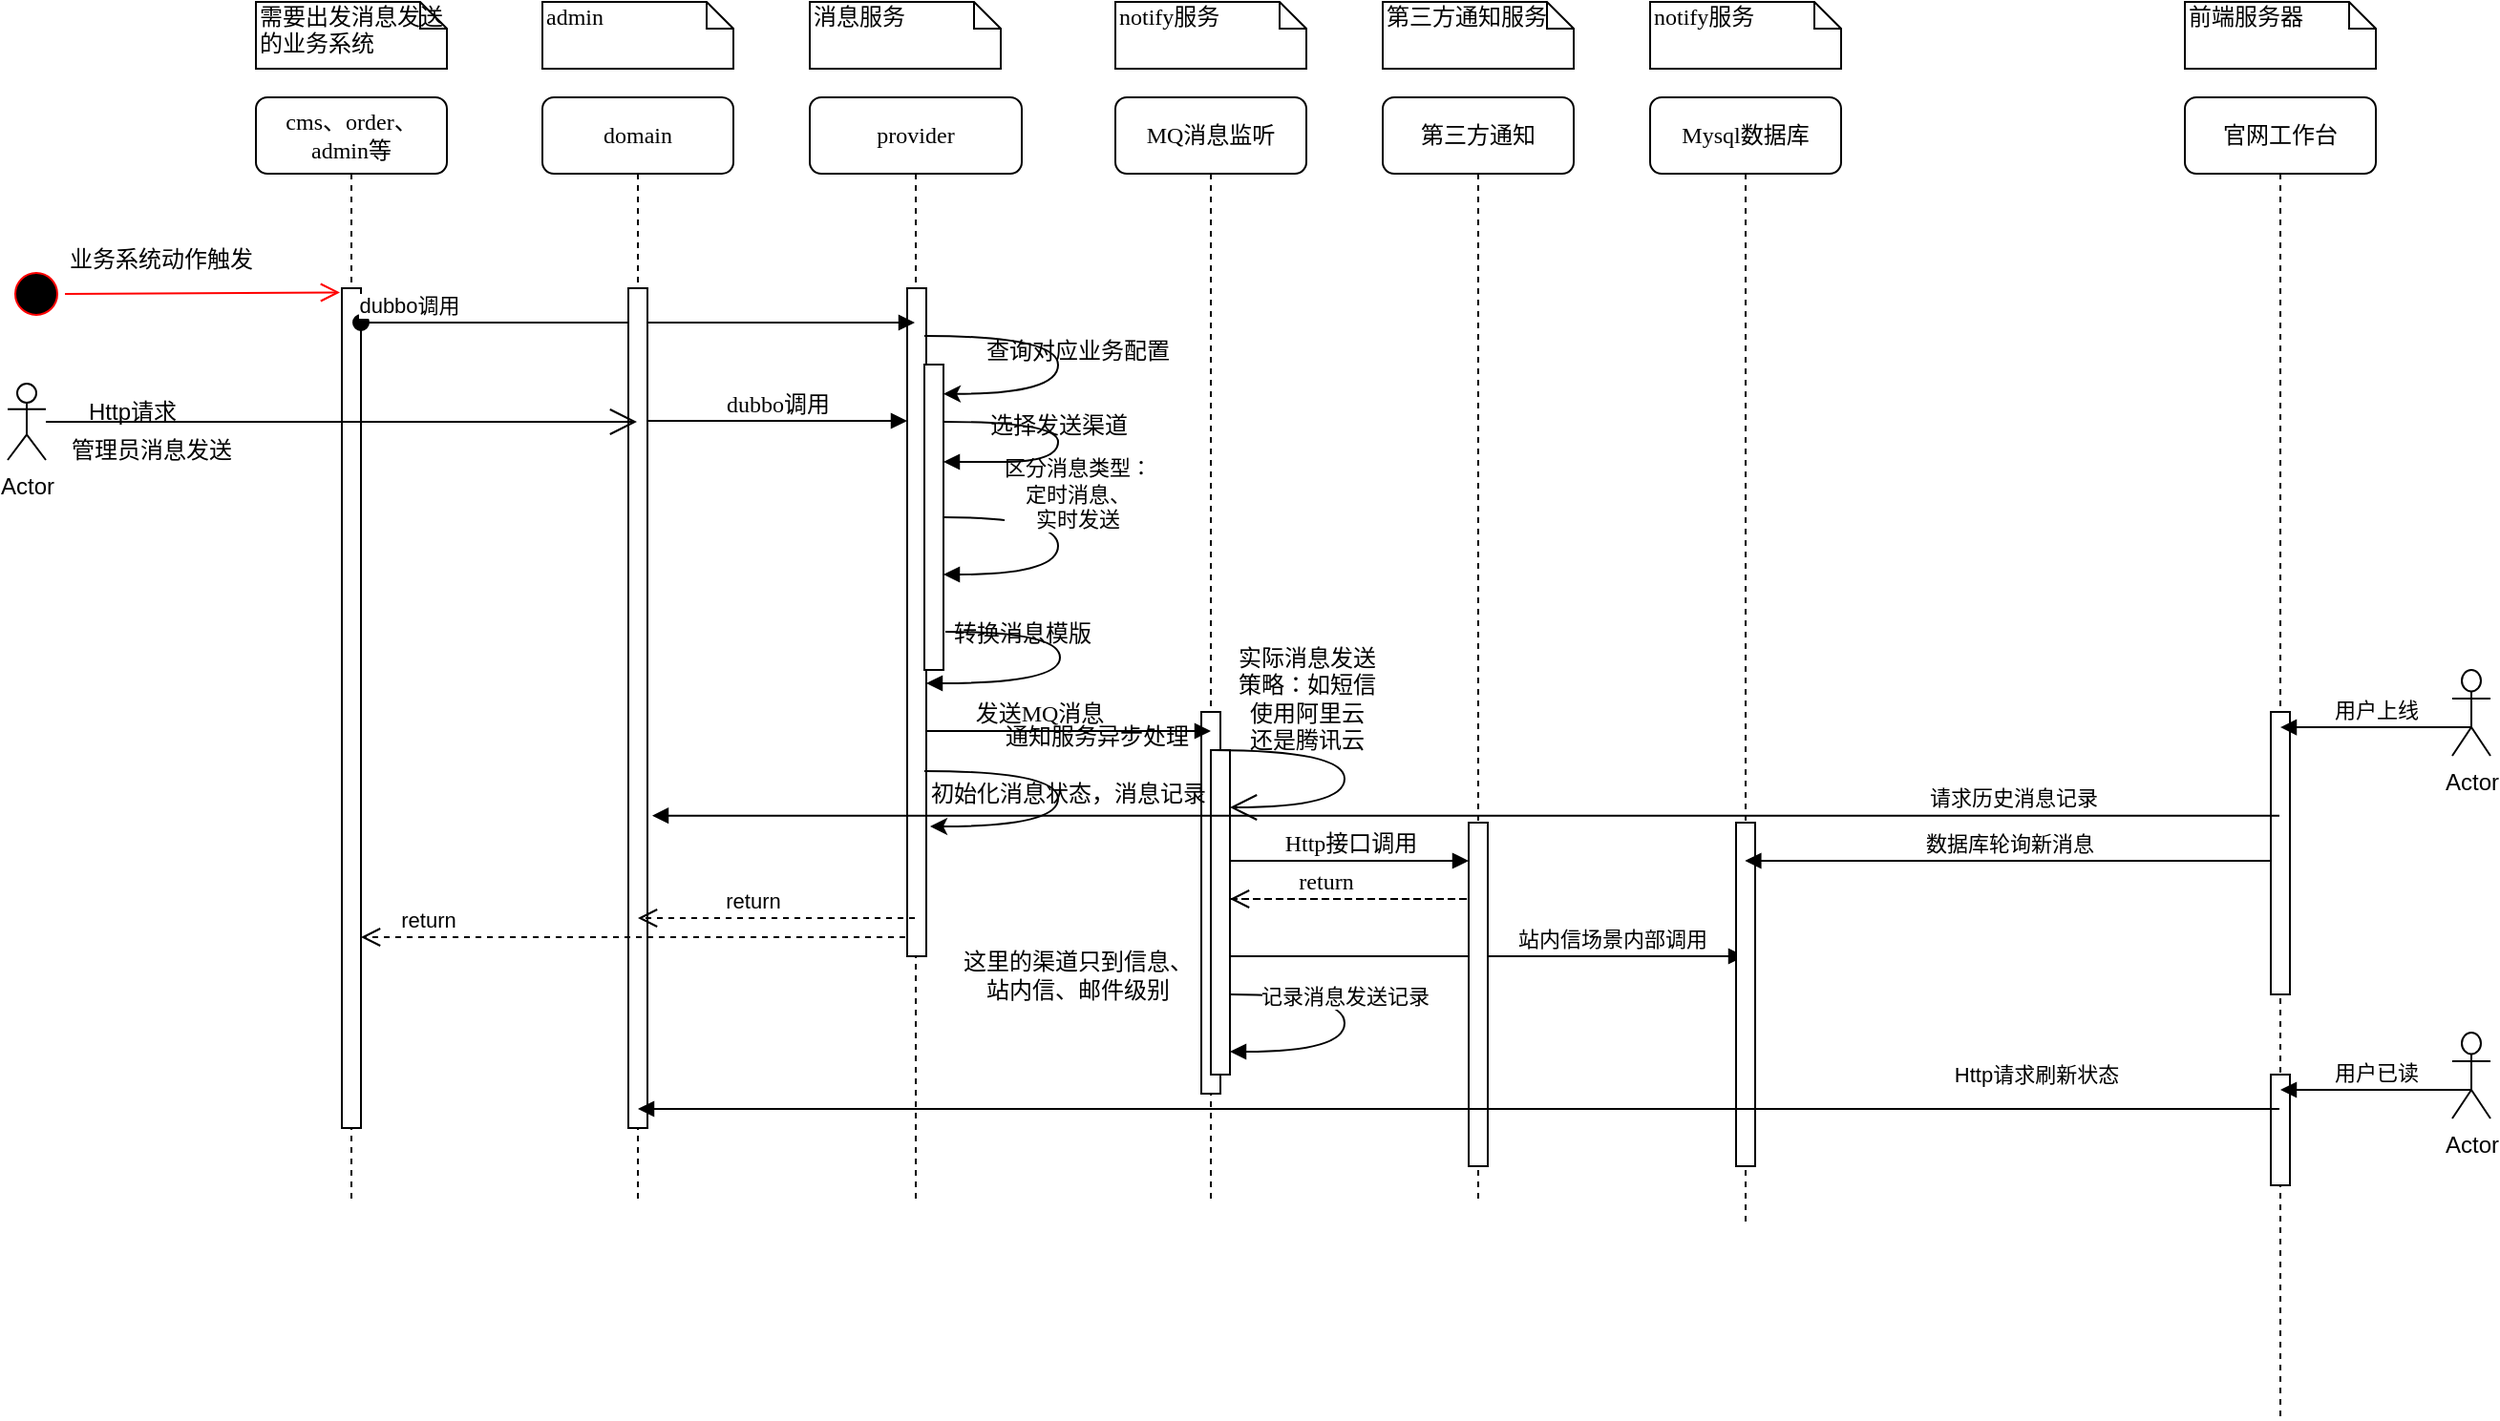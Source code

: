<mxfile version="22.1.0" type="github">
  <diagram name="Page-1" id="13e1069c-82ec-6db2-03f1-153e76fe0fe0">
    <mxGraphModel dx="2483" dy="797" grid="1" gridSize="10" guides="1" tooltips="1" connect="1" arrows="1" fold="1" page="1" pageScale="1" pageWidth="1100" pageHeight="850" background="none" math="0" shadow="0">
      <root>
        <mxCell id="0" />
        <mxCell id="1" parent="0" />
        <mxCell id="sYx6RyAg-K0fDL2KnnGP-60" value="区分消息类型：&lt;br&gt;定时消息、&lt;br&gt;实时发送" style="html=1;verticalAlign=bottom;endArrow=block;rounded=0;edgeStyle=orthogonalEdgeStyle;curved=1;" parent="1" edge="1">
          <mxGeometry x="-0.067" y="10" width="80" relative="1" as="geometry">
            <mxPoint x="320" y="310" as="sourcePoint" />
            <mxPoint x="320" y="340" as="targetPoint" />
            <Array as="points">
              <mxPoint x="380" y="310" />
              <mxPoint x="380" y="340" />
              <mxPoint x="320" y="340" />
            </Array>
            <mxPoint as="offset" />
          </mxGeometry>
        </mxCell>
        <mxCell id="sYx6RyAg-K0fDL2KnnGP-61" value="provider" style="shape=umlLifeline;perimeter=lifelinePerimeter;whiteSpace=wrap;html=1;container=1;collapsible=0;recursiveResize=0;outlineConnect=0;rounded=1;shadow=0;comic=0;labelBackgroundColor=none;strokeWidth=1;fontFamily=Verdana;fontSize=12;align=center;" parent="1" vertex="1">
          <mxGeometry x="250" y="90" width="111" height="580" as="geometry" />
        </mxCell>
        <mxCell id="sYx6RyAg-K0fDL2KnnGP-62" value="" style="html=1;points=[];perimeter=orthogonalPerimeter;rounded=0;shadow=0;comic=0;labelBackgroundColor=none;strokeWidth=1;fontFamily=Verdana;fontSize=12;align=center;" parent="sYx6RyAg-K0fDL2KnnGP-61" vertex="1">
          <mxGeometry x="51" y="100" width="10" height="350" as="geometry" />
        </mxCell>
        <mxCell id="sYx6RyAg-K0fDL2KnnGP-63" value="选择发送渠道" style="html=1;verticalAlign=bottom;endArrow=block;labelBackgroundColor=none;fontFamily=Verdana;fontSize=12;elbow=vertical;edgeStyle=orthogonalEdgeStyle;curved=1;" parent="sYx6RyAg-K0fDL2KnnGP-61" edge="1">
          <mxGeometry relative="1" as="geometry">
            <mxPoint x="70" y="170" as="sourcePoint" />
            <mxPoint x="70" y="191" as="targetPoint" />
            <Array as="points">
              <mxPoint x="130" y="170" />
              <mxPoint x="130" y="191" />
              <mxPoint x="72" y="191" />
            </Array>
          </mxGeometry>
        </mxCell>
        <mxCell id="sYx6RyAg-K0fDL2KnnGP-64" value="" style="endArrow=classic;html=1;rounded=0;edgeStyle=orthogonalEdgeStyle;curved=1;entryX=1;entryY=0.096;entryDx=0;entryDy=0;entryPerimeter=0;" parent="sYx6RyAg-K0fDL2KnnGP-61" target="sYx6RyAg-K0fDL2KnnGP-65" edge="1">
          <mxGeometry width="50" height="50" relative="1" as="geometry">
            <mxPoint x="60" y="125" as="sourcePoint" />
            <mxPoint x="60" y="154" as="targetPoint" />
            <Array as="points">
              <mxPoint x="130" y="125" />
              <mxPoint x="130" y="155" />
            </Array>
          </mxGeometry>
        </mxCell>
        <mxCell id="sYx6RyAg-K0fDL2KnnGP-65" value="" style="html=1;points=[];perimeter=orthogonalPerimeter;rounded=0;shadow=0;comic=0;labelBackgroundColor=none;strokeWidth=1;fontFamily=Verdana;fontSize=12;align=center;" parent="sYx6RyAg-K0fDL2KnnGP-61" vertex="1">
          <mxGeometry x="60" y="140" width="10" height="160" as="geometry" />
        </mxCell>
        <mxCell id="sYx6RyAg-K0fDL2KnnGP-66" value="转换消息模版" style="html=1;verticalAlign=bottom;endArrow=block;labelBackgroundColor=none;fontFamily=Verdana;fontSize=12;elbow=vertical;edgeStyle=orthogonalEdgeStyle;curved=1;" parent="sYx6RyAg-K0fDL2KnnGP-61" edge="1">
          <mxGeometry x="-0.49" y="-10" relative="1" as="geometry">
            <mxPoint x="71" y="280" as="sourcePoint" />
            <mxPoint x="61" y="307" as="targetPoint" />
            <Array as="points">
              <mxPoint x="131" y="280" />
              <mxPoint x="131" y="307" />
            </Array>
            <mxPoint as="offset" />
          </mxGeometry>
        </mxCell>
        <mxCell id="sYx6RyAg-K0fDL2KnnGP-67" value="MQ消息监听" style="shape=umlLifeline;perimeter=lifelinePerimeter;whiteSpace=wrap;html=1;container=1;collapsible=0;recursiveResize=0;outlineConnect=0;rounded=1;shadow=0;comic=0;labelBackgroundColor=none;strokeWidth=1;fontFamily=Verdana;fontSize=12;align=center;" parent="1" vertex="1">
          <mxGeometry x="410" y="90" width="100" height="580" as="geometry" />
        </mxCell>
        <mxCell id="sYx6RyAg-K0fDL2KnnGP-68" value="查询对应业务配置" style="text;html=1;align=center;verticalAlign=middle;resizable=0;points=[];autosize=1;strokeColor=none;fillColor=none;" parent="sYx6RyAg-K0fDL2KnnGP-67" vertex="1">
          <mxGeometry x="-80" y="118" width="120" height="30" as="geometry" />
        </mxCell>
        <mxCell id="sYx6RyAg-K0fDL2KnnGP-69" value="" style="endArrow=classic;html=1;rounded=0;edgeStyle=orthogonalEdgeStyle;curved=1;" parent="sYx6RyAg-K0fDL2KnnGP-67" edge="1">
          <mxGeometry width="50" height="50" relative="1" as="geometry">
            <mxPoint x="-100" y="353" as="sourcePoint" />
            <mxPoint x="-97" y="382" as="targetPoint" />
            <Array as="points">
              <mxPoint x="-30" y="353" />
              <mxPoint x="-30" y="382" />
            </Array>
          </mxGeometry>
        </mxCell>
        <mxCell id="sYx6RyAg-K0fDL2KnnGP-70" value="" style="html=1;points=[];perimeter=orthogonalPerimeter;rounded=0;shadow=0;comic=0;labelBackgroundColor=none;strokeWidth=1;fontFamily=Verdana;fontSize=12;align=center;" parent="sYx6RyAg-K0fDL2KnnGP-67" vertex="1">
          <mxGeometry x="45" y="322" width="10" height="200" as="geometry" />
        </mxCell>
        <mxCell id="sYx6RyAg-K0fDL2KnnGP-71" value="初始化消息状态，消息记录" style="text;html=1;align=center;verticalAlign=middle;resizable=0;points=[];autosize=1;strokeColor=none;fillColor=none;" parent="sYx6RyAg-K0fDL2KnnGP-67" vertex="1">
          <mxGeometry x="-110" y="350" width="170" height="30" as="geometry" />
        </mxCell>
        <mxCell id="sYx6RyAg-K0fDL2KnnGP-72" value="" style="html=1;points=[[0,0,0,0,5],[0,1,0,0,-5],[1,0,0,0,5],[1,1,0,0,-5]];perimeter=orthogonalPerimeter;outlineConnect=0;targetShapes=umlLifeline;portConstraint=eastwest;newEdgeStyle={&quot;curved&quot;:0,&quot;rounded&quot;:0};" parent="sYx6RyAg-K0fDL2KnnGP-67" vertex="1">
          <mxGeometry x="50" y="342" width="10" height="170" as="geometry" />
        </mxCell>
        <mxCell id="sYx6RyAg-K0fDL2KnnGP-73" value="" style="endArrow=open;endFill=1;endSize=12;html=1;rounded=0;edgeStyle=orthogonalEdgeStyle;curved=1;" parent="sYx6RyAg-K0fDL2KnnGP-67" target="sYx6RyAg-K0fDL2KnnGP-72" edge="1">
          <mxGeometry width="160" relative="1" as="geometry">
            <mxPoint x="50" y="342" as="sourcePoint" />
            <mxPoint x="210" y="342" as="targetPoint" />
            <Array as="points">
              <mxPoint x="120" y="342" />
              <mxPoint x="120" y="372" />
            </Array>
          </mxGeometry>
        </mxCell>
        <mxCell id="sYx6RyAg-K0fDL2KnnGP-74" value="发送MQ消息" style="html=1;verticalAlign=bottom;endArrow=block;labelBackgroundColor=none;fontFamily=Verdana;fontSize=12;edgeStyle=elbowEdgeStyle;elbow=horizontal;" parent="sYx6RyAg-K0fDL2KnnGP-67" edge="1">
          <mxGeometry x="-0.208" relative="1" as="geometry">
            <mxPoint x="-99" y="332" as="sourcePoint" />
            <mxPoint x="50" y="332" as="targetPoint" />
            <Array as="points">
              <mxPoint x="-30" y="332" />
            </Array>
            <mxPoint as="offset" />
          </mxGeometry>
        </mxCell>
        <mxCell id="sYx6RyAg-K0fDL2KnnGP-75" value="通知服务异步处理" style="text;html=1;align=center;verticalAlign=middle;resizable=0;points=[];autosize=1;strokeColor=none;fillColor=none;" parent="sYx6RyAg-K0fDL2KnnGP-67" vertex="1">
          <mxGeometry x="-70" y="320" width="120" height="30" as="geometry" />
        </mxCell>
        <mxCell id="sYx6RyAg-K0fDL2KnnGP-76" value="记录消息发送记录" style="html=1;verticalAlign=bottom;endArrow=block;curved=1;rounded=0;edgeStyle=orthogonalEdgeStyle;" parent="sYx6RyAg-K0fDL2KnnGP-67" edge="1">
          <mxGeometry x="-0.067" width="80" relative="1" as="geometry">
            <mxPoint x="60" y="470" as="sourcePoint" />
            <mxPoint x="60" y="500" as="targetPoint" />
            <Array as="points">
              <mxPoint x="120" y="470" />
              <mxPoint x="120" y="500" />
            </Array>
            <mxPoint as="offset" />
          </mxGeometry>
        </mxCell>
        <mxCell id="sYx6RyAg-K0fDL2KnnGP-77" value="站内信场景内部调用" style="html=1;verticalAlign=bottom;endArrow=block;curved=0;rounded=0;" parent="sYx6RyAg-K0fDL2KnnGP-67" target="sYx6RyAg-K0fDL2KnnGP-81" edge="1">
          <mxGeometry x="0.484" width="80" relative="1" as="geometry">
            <mxPoint x="60" y="450" as="sourcePoint" />
            <mxPoint x="140" y="450" as="targetPoint" />
            <mxPoint as="offset" />
          </mxGeometry>
        </mxCell>
        <mxCell id="sYx6RyAg-K0fDL2KnnGP-78" value="第三方通知" style="shape=umlLifeline;perimeter=lifelinePerimeter;whiteSpace=wrap;html=1;container=1;collapsible=0;recursiveResize=0;outlineConnect=0;rounded=1;shadow=0;comic=0;labelBackgroundColor=none;strokeWidth=1;fontFamily=Verdana;fontSize=12;align=center;" parent="1" vertex="1">
          <mxGeometry x="550" y="90" width="100" height="580" as="geometry" />
        </mxCell>
        <mxCell id="sYx6RyAg-K0fDL2KnnGP-79" value="" style="html=1;points=[];perimeter=orthogonalPerimeter;rounded=0;shadow=0;comic=0;labelBackgroundColor=none;strokeWidth=1;fontFamily=Verdana;fontSize=12;align=center;" parent="sYx6RyAg-K0fDL2KnnGP-78" vertex="1">
          <mxGeometry x="45" y="380" width="10" height="180" as="geometry" />
        </mxCell>
        <mxCell id="sYx6RyAg-K0fDL2KnnGP-80" value="实际消息发送&lt;br&gt;策略：如短信&lt;br&gt;使用阿里云&lt;br&gt;还是腾讯云" style="text;html=1;align=center;verticalAlign=middle;resizable=0;points=[];autosize=1;strokeColor=none;fillColor=none;" parent="sYx6RyAg-K0fDL2KnnGP-78" vertex="1">
          <mxGeometry x="-90" y="280" width="100" height="70" as="geometry" />
        </mxCell>
        <mxCell id="sYx6RyAg-K0fDL2KnnGP-81" value="Mysql数据库" style="shape=umlLifeline;perimeter=lifelinePerimeter;whiteSpace=wrap;html=1;container=1;collapsible=0;recursiveResize=0;outlineConnect=0;rounded=1;shadow=0;comic=0;labelBackgroundColor=none;strokeWidth=1;fontFamily=Verdana;fontSize=12;align=center;" parent="1" vertex="1">
          <mxGeometry x="690" y="90" width="100" height="590" as="geometry" />
        </mxCell>
        <mxCell id="sYx6RyAg-K0fDL2KnnGP-82" value="" style="html=1;points=[];perimeter=orthogonalPerimeter;rounded=0;shadow=0;comic=0;labelBackgroundColor=none;strokeWidth=1;fontFamily=Verdana;fontSize=12;align=center;" parent="sYx6RyAg-K0fDL2KnnGP-81" vertex="1">
          <mxGeometry x="45" y="380" width="10" height="180" as="geometry" />
        </mxCell>
        <mxCell id="sYx6RyAg-K0fDL2KnnGP-84" value="cms、order、admin等" style="shape=umlLifeline;perimeter=lifelinePerimeter;whiteSpace=wrap;html=1;container=1;collapsible=0;recursiveResize=0;outlineConnect=0;rounded=1;shadow=0;comic=0;labelBackgroundColor=none;strokeWidth=1;fontFamily=Verdana;fontSize=12;align=center;" parent="1" vertex="1">
          <mxGeometry x="-40" y="90" width="100" height="580" as="geometry" />
        </mxCell>
        <mxCell id="sYx6RyAg-K0fDL2KnnGP-85" value="" style="html=1;points=[];perimeter=orthogonalPerimeter;rounded=0;shadow=0;comic=0;labelBackgroundColor=none;strokeWidth=1;fontFamily=Verdana;fontSize=12;align=center;" parent="sYx6RyAg-K0fDL2KnnGP-84" vertex="1">
          <mxGeometry x="45" y="100" width="10" height="440" as="geometry" />
        </mxCell>
        <mxCell id="sYx6RyAg-K0fDL2KnnGP-86" value="dubbo调用" style="html=1;verticalAlign=bottom;startArrow=oval;startFill=1;endArrow=block;startSize=8;curved=0;rounded=0;" parent="sYx6RyAg-K0fDL2KnnGP-84" target="sYx6RyAg-K0fDL2KnnGP-61" edge="1">
          <mxGeometry x="-0.828" width="60" relative="1" as="geometry">
            <mxPoint x="55" y="118" as="sourcePoint" />
            <mxPoint x="115" y="118" as="targetPoint" />
            <mxPoint as="offset" />
          </mxGeometry>
        </mxCell>
        <mxCell id="sYx6RyAg-K0fDL2KnnGP-87" value="官网工作台" style="shape=umlLifeline;perimeter=lifelinePerimeter;whiteSpace=wrap;html=1;container=1;collapsible=0;recursiveResize=0;outlineConnect=0;rounded=1;shadow=0;comic=0;labelBackgroundColor=none;strokeWidth=1;fontFamily=Verdana;fontSize=12;align=center;" parent="1" vertex="1">
          <mxGeometry x="970" y="90" width="100" height="692" as="geometry" />
        </mxCell>
        <mxCell id="sYx6RyAg-K0fDL2KnnGP-88" value="" style="html=1;points=[];perimeter=orthogonalPerimeter;rounded=0;shadow=0;comic=0;labelBackgroundColor=none;strokeWidth=1;fontFamily=Verdana;fontSize=12;align=center;" parent="sYx6RyAg-K0fDL2KnnGP-87" vertex="1">
          <mxGeometry x="45" y="322" width="10" height="148" as="geometry" />
        </mxCell>
        <mxCell id="sYx6RyAg-K0fDL2KnnGP-89" value="" style="html=1;points=[];perimeter=orthogonalPerimeter;rounded=0;shadow=0;comic=0;labelBackgroundColor=none;strokeWidth=1;fontFamily=Verdana;fontSize=12;align=center;" parent="sYx6RyAg-K0fDL2KnnGP-87" vertex="1">
          <mxGeometry x="45" y="512" width="10" height="58" as="geometry" />
        </mxCell>
        <mxCell id="sYx6RyAg-K0fDL2KnnGP-90" value="domain" style="shape=umlLifeline;perimeter=lifelinePerimeter;whiteSpace=wrap;html=1;container=1;collapsible=0;recursiveResize=0;outlineConnect=0;rounded=1;shadow=0;comic=0;labelBackgroundColor=none;strokeWidth=1;fontFamily=Verdana;fontSize=12;align=center;" parent="1" vertex="1">
          <mxGeometry x="110" y="90" width="100" height="580" as="geometry" />
        </mxCell>
        <mxCell id="sYx6RyAg-K0fDL2KnnGP-91" value="" style="html=1;points=[];perimeter=orthogonalPerimeter;rounded=0;shadow=0;comic=0;labelBackgroundColor=none;strokeWidth=1;fontFamily=Verdana;fontSize=12;align=center;" parent="sYx6RyAg-K0fDL2KnnGP-90" vertex="1">
          <mxGeometry x="45" y="100" width="10" height="440" as="geometry" />
        </mxCell>
        <mxCell id="sYx6RyAg-K0fDL2KnnGP-92" value="return" style="html=1;verticalAlign=bottom;endArrow=open;dashed=1;endSize=8;curved=0;rounded=0;" parent="sYx6RyAg-K0fDL2KnnGP-90" edge="1">
          <mxGeometry x="0.172" relative="1" as="geometry">
            <mxPoint x="195" y="430" as="sourcePoint" />
            <mxPoint x="50" y="430" as="targetPoint" />
            <mxPoint as="offset" />
          </mxGeometry>
        </mxCell>
        <mxCell id="sYx6RyAg-K0fDL2KnnGP-93" value="return" style="html=1;verticalAlign=bottom;endArrow=open;dashed=1;endSize=8;curved=0;rounded=0;" parent="sYx6RyAg-K0fDL2KnnGP-90" edge="1">
          <mxGeometry x="0.754" relative="1" as="geometry">
            <mxPoint x="190" y="440" as="sourcePoint" />
            <mxPoint x="-95" y="440" as="targetPoint" />
            <mxPoint as="offset" />
          </mxGeometry>
        </mxCell>
        <mxCell id="sYx6RyAg-K0fDL2KnnGP-94" value="dubbo调用" style="html=1;verticalAlign=bottom;endArrow=block;entryX=0;entryY=0;labelBackgroundColor=none;fontFamily=Verdana;fontSize=12;edgeStyle=elbowEdgeStyle;elbow=vertical;" parent="1" edge="1">
          <mxGeometry relative="1" as="geometry">
            <mxPoint x="165" y="259.5" as="sourcePoint" />
            <mxPoint x="301" y="259.5" as="targetPoint" />
          </mxGeometry>
        </mxCell>
        <mxCell id="sYx6RyAg-K0fDL2KnnGP-95" value="admin" style="shape=note;whiteSpace=wrap;html=1;size=14;verticalAlign=top;align=left;spacingTop=-6;rounded=0;shadow=0;comic=0;labelBackgroundColor=none;strokeWidth=1;fontFamily=Verdana;fontSize=12" parent="1" vertex="1">
          <mxGeometry x="110" y="40" width="100" height="35" as="geometry" />
        </mxCell>
        <mxCell id="sYx6RyAg-K0fDL2KnnGP-96" value="消息服务" style="shape=note;whiteSpace=wrap;html=1;size=14;verticalAlign=top;align=left;spacingTop=-6;rounded=0;shadow=0;comic=0;labelBackgroundColor=none;strokeWidth=1;fontFamily=Verdana;fontSize=12" parent="1" vertex="1">
          <mxGeometry x="250" y="40" width="100" height="35" as="geometry" />
        </mxCell>
        <mxCell id="sYx6RyAg-K0fDL2KnnGP-97" value="notify服务" style="shape=note;whiteSpace=wrap;html=1;size=14;verticalAlign=top;align=left;spacingTop=-6;rounded=0;shadow=0;comic=0;labelBackgroundColor=none;strokeWidth=1;fontFamily=Verdana;fontSize=12" parent="1" vertex="1">
          <mxGeometry x="410" y="40" width="100" height="35" as="geometry" />
        </mxCell>
        <mxCell id="sYx6RyAg-K0fDL2KnnGP-98" value="第三方通知服务" style="shape=note;whiteSpace=wrap;html=1;size=14;verticalAlign=top;align=left;spacingTop=-6;rounded=0;shadow=0;comic=0;labelBackgroundColor=none;strokeWidth=1;fontFamily=Verdana;fontSize=12" parent="1" vertex="1">
          <mxGeometry x="550" y="40" width="100" height="35" as="geometry" />
        </mxCell>
        <mxCell id="sYx6RyAg-K0fDL2KnnGP-99" value="notify服务" style="shape=note;whiteSpace=wrap;html=1;size=14;verticalAlign=top;align=left;spacingTop=-6;rounded=0;shadow=0;comic=0;labelBackgroundColor=none;strokeWidth=1;fontFamily=Verdana;fontSize=12" parent="1" vertex="1">
          <mxGeometry x="690" y="40" width="100" height="35" as="geometry" />
        </mxCell>
        <mxCell id="sYx6RyAg-K0fDL2KnnGP-100" value="需要出发消息发送的业务系统" style="shape=note;whiteSpace=wrap;html=1;size=14;verticalAlign=top;align=left;spacingTop=-6;rounded=0;shadow=0;comic=0;labelBackgroundColor=none;strokeWidth=1;fontFamily=Verdana;fontSize=12" parent="1" vertex="1">
          <mxGeometry x="-40" y="40" width="100" height="35" as="geometry" />
        </mxCell>
        <mxCell id="sYx6RyAg-K0fDL2KnnGP-101" value="前端服务器" style="shape=note;whiteSpace=wrap;html=1;size=14;verticalAlign=top;align=left;spacingTop=-6;rounded=0;shadow=0;comic=0;labelBackgroundColor=none;strokeWidth=1;fontFamily=Verdana;fontSize=12" parent="1" vertex="1">
          <mxGeometry x="970" y="40" width="100" height="35" as="geometry" />
        </mxCell>
        <mxCell id="sYx6RyAg-K0fDL2KnnGP-102" value="Actor" style="shape=umlActor;verticalLabelPosition=bottom;verticalAlign=top;html=1;outlineConnect=0;" parent="1" vertex="1">
          <mxGeometry x="-170" y="240" width="20" height="40" as="geometry" />
        </mxCell>
        <mxCell id="sYx6RyAg-K0fDL2KnnGP-103" value="" style="endArrow=open;endFill=1;endSize=12;html=1;rounded=0;" parent="1" source="sYx6RyAg-K0fDL2KnnGP-102" edge="1">
          <mxGeometry width="160" relative="1" as="geometry">
            <mxPoint x="480" y="490" as="sourcePoint" />
            <mxPoint x="159.5" y="260" as="targetPoint" />
            <Array as="points">
              <mxPoint x="30" y="260" />
            </Array>
          </mxGeometry>
        </mxCell>
        <mxCell id="sYx6RyAg-K0fDL2KnnGP-104" value="Http请求" style="text;html=1;align=center;verticalAlign=middle;resizable=0;points=[];autosize=1;strokeColor=none;fillColor=none;" parent="1" vertex="1">
          <mxGeometry x="-140" y="240" width="70" height="30" as="geometry" />
        </mxCell>
        <mxCell id="sYx6RyAg-K0fDL2KnnGP-105" value="管理员消息发送" style="text;html=1;align=center;verticalAlign=middle;resizable=0;points=[];autosize=1;strokeColor=none;fillColor=none;" parent="1" vertex="1">
          <mxGeometry x="-150" y="260" width="110" height="30" as="geometry" />
        </mxCell>
        <mxCell id="sYx6RyAg-K0fDL2KnnGP-106" value="" style="ellipse;html=1;shape=startState;fillColor=#000000;strokeColor=#ff0000;" parent="1" vertex="1">
          <mxGeometry x="-170" y="178" width="30" height="30" as="geometry" />
        </mxCell>
        <mxCell id="sYx6RyAg-K0fDL2KnnGP-107" value="" style="html=1;verticalAlign=bottom;endArrow=open;endSize=8;strokeColor=#ff0000;rounded=0;exitX=1;exitY=0.5;exitDx=0;exitDy=0;entryX=-0.1;entryY=0.005;entryDx=0;entryDy=0;entryPerimeter=0;" parent="1" source="sYx6RyAg-K0fDL2KnnGP-106" target="sYx6RyAg-K0fDL2KnnGP-85" edge="1">
          <mxGeometry relative="1" as="geometry">
            <mxPoint x="-145" y="260" as="targetPoint" />
          </mxGeometry>
        </mxCell>
        <mxCell id="sYx6RyAg-K0fDL2KnnGP-108" value="业务系统动作触发" style="text;html=1;align=center;verticalAlign=middle;resizable=0;points=[];autosize=1;strokeColor=none;fillColor=none;" parent="1" vertex="1">
          <mxGeometry x="-150" y="160" width="120" height="30" as="geometry" />
        </mxCell>
        <mxCell id="sYx6RyAg-K0fDL2KnnGP-109" value="这里的渠道只到信息、&lt;br&gt;站内信、邮件级别" style="text;html=1;align=center;verticalAlign=middle;resizable=0;points=[];autosize=1;strokeColor=none;fillColor=none;" parent="1" vertex="1">
          <mxGeometry x="320" y="530" width="140" height="40" as="geometry" />
        </mxCell>
        <mxCell id="sYx6RyAg-K0fDL2KnnGP-110" value="Http接口调用" style="html=1;verticalAlign=bottom;endArrow=block;labelBackgroundColor=none;fontFamily=Verdana;fontSize=12;edgeStyle=elbowEdgeStyle;elbow=horizontal;" parent="1" edge="1">
          <mxGeometry relative="1" as="geometry">
            <mxPoint x="470" y="490" as="sourcePoint" />
            <Array as="points">
              <mxPoint x="530" y="490" />
            </Array>
            <mxPoint x="595" y="490" as="targetPoint" />
          </mxGeometry>
        </mxCell>
        <mxCell id="sYx6RyAg-K0fDL2KnnGP-111" value="return" style="html=1;verticalAlign=bottom;endArrow=open;dashed=1;endSize=8;labelBackgroundColor=none;fontFamily=Verdana;fontSize=12;edgeStyle=elbowEdgeStyle;elbow=vertical;" parent="1" source="sYx6RyAg-K0fDL2KnnGP-72" edge="1">
          <mxGeometry x="0.615" relative="1" as="geometry">
            <mxPoint x="470" y="510" as="targetPoint" />
            <Array as="points">
              <mxPoint x="600" y="510" />
              <mxPoint x="710" y="510" />
            </Array>
            <mxPoint as="offset" />
          </mxGeometry>
        </mxCell>
        <mxCell id="sYx6RyAg-K0fDL2KnnGP-112" value="Actor" style="shape=umlActor;verticalLabelPosition=bottom;verticalAlign=top;html=1;" parent="1" vertex="1">
          <mxGeometry x="1110" y="390" width="20" height="45" as="geometry" />
        </mxCell>
        <mxCell id="sYx6RyAg-K0fDL2KnnGP-113" value="用户上线" style="html=1;verticalAlign=bottom;endArrow=block;curved=0;rounded=0;exitX=0.5;exitY=0.667;exitDx=0;exitDy=0;exitPerimeter=0;" parent="1" source="sYx6RyAg-K0fDL2KnnGP-112" target="sYx6RyAg-K0fDL2KnnGP-87" edge="1">
          <mxGeometry width="80" relative="1" as="geometry">
            <mxPoint x="1025" y="420" as="sourcePoint" />
            <mxPoint x="1105" y="420" as="targetPoint" />
          </mxGeometry>
        </mxCell>
        <mxCell id="sYx6RyAg-K0fDL2KnnGP-114" value="数据库轮询新消息" style="html=1;verticalAlign=bottom;endArrow=block;curved=0;rounded=0;exitX=0;exitY=0.426;exitDx=0;exitDy=0;exitPerimeter=0;" parent="1" edge="1">
          <mxGeometry width="80" relative="1" as="geometry">
            <mxPoint x="1015" y="489.998" as="sourcePoint" />
            <mxPoint x="739.667" y="489.998" as="targetPoint" />
          </mxGeometry>
        </mxCell>
        <mxCell id="sYx6RyAg-K0fDL2KnnGP-115" value="请求历史消息记录" style="html=1;verticalAlign=bottom;endArrow=block;curved=0;rounded=0;entryX=1.25;entryY=0.628;entryDx=0;entryDy=0;entryPerimeter=0;" parent="1" source="sYx6RyAg-K0fDL2KnnGP-87" target="sYx6RyAg-K0fDL2KnnGP-91" edge="1">
          <mxGeometry x="-0.672" width="80" relative="1" as="geometry">
            <mxPoint x="830" y="440" as="sourcePoint" />
            <mxPoint x="910" y="440" as="targetPoint" />
            <mxPoint as="offset" />
          </mxGeometry>
        </mxCell>
        <mxCell id="sYx6RyAg-K0fDL2KnnGP-116" value="Actor" style="shape=umlActor;verticalLabelPosition=bottom;verticalAlign=top;html=1;" parent="1" vertex="1">
          <mxGeometry x="1110" y="580" width="20" height="45" as="geometry" />
        </mxCell>
        <mxCell id="sYx6RyAg-K0fDL2KnnGP-117" value="用户已读" style="html=1;verticalAlign=bottom;endArrow=block;curved=0;rounded=0;exitX=0.5;exitY=0.667;exitDx=0;exitDy=0;exitPerimeter=0;" parent="1" source="sYx6RyAg-K0fDL2KnnGP-116" edge="1">
          <mxGeometry width="80" relative="1" as="geometry">
            <mxPoint x="1025" y="610" as="sourcePoint" />
            <mxPoint x="1020" y="610" as="targetPoint" />
          </mxGeometry>
        </mxCell>
        <mxCell id="sYx6RyAg-K0fDL2KnnGP-118" value="Http请求刷新状态" style="html=1;verticalAlign=bottom;endArrow=block;curved=0;rounded=0;" parent="1" source="sYx6RyAg-K0fDL2KnnGP-87" edge="1">
          <mxGeometry x="-0.702" y="-9" width="80" relative="1" as="geometry">
            <mxPoint x="470" y="650" as="sourcePoint" />
            <mxPoint x="160" y="620" as="targetPoint" />
            <mxPoint as="offset" />
          </mxGeometry>
        </mxCell>
      </root>
    </mxGraphModel>
  </diagram>
</mxfile>
